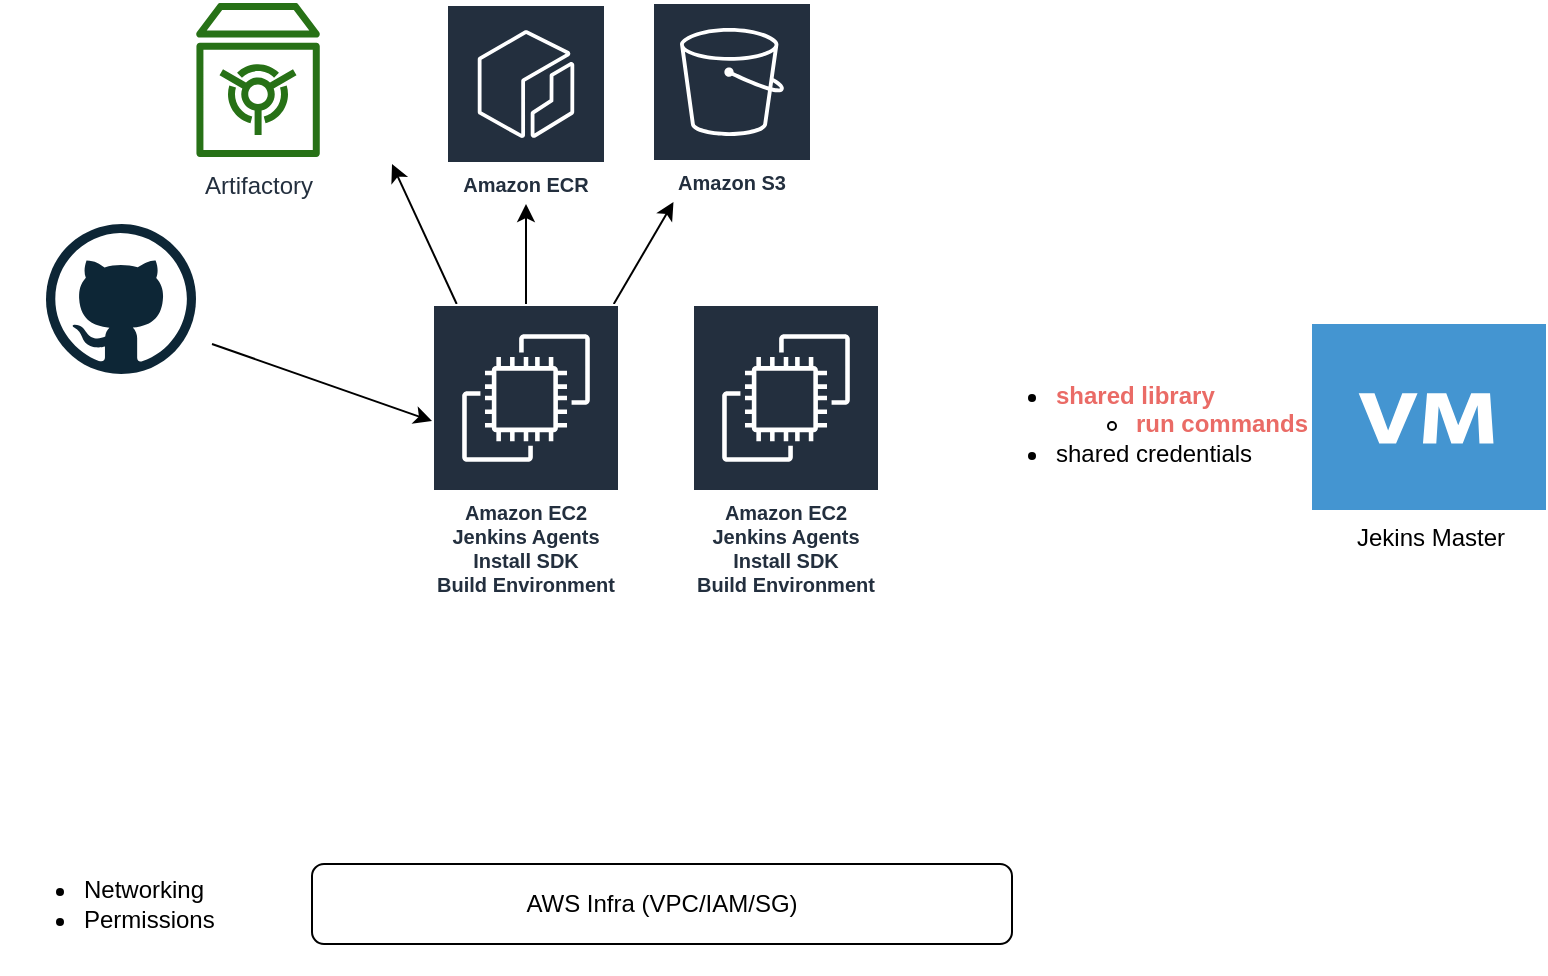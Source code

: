<mxfile version="13.3.0" type="github" pages="3"><diagram id="bZqMkssgzoKAFsCov6mc" name="current jenkins"><mxGraphModel dx="732" dy="1542" grid="1" gridSize="10" guides="1" tooltips="1" connect="1" arrows="1" fold="1" page="1" pageScale="1" pageWidth="850" pageHeight="1100" math="0" shadow="0"><root><mxCell id="NepiQIgojPNr5nZYY-pR-0"/><mxCell id="NepiQIgojPNr5nZYY-pR-1" parent="NepiQIgojPNr5nZYY-pR-0"/><mxCell id="NepiQIgojPNr5nZYY-pR-2" value="AWS Infra (VPC/IAM/SG)" style="rounded=1;whiteSpace=wrap;html=1;fontSize=12;glass=0;strokeWidth=1;shadow=0;" parent="NepiQIgojPNr5nZYY-pR-1" vertex="1"><mxGeometry x="160" y="430" width="350" height="40" as="geometry"/></mxCell><mxCell id="NepiQIgojPNr5nZYY-pR-18" value="&lt;ul&gt;&lt;li&gt;&lt;span&gt;Networking&lt;/span&gt;&lt;/li&gt;&lt;li&gt;&lt;span&gt;Permissions&lt;/span&gt;&lt;/li&gt;&lt;/ul&gt;" style="text;html=1;strokeColor=none;fillColor=none;align=left;verticalAlign=middle;whiteSpace=wrap;rounded=0;" parent="NepiQIgojPNr5nZYY-pR-1" vertex="1"><mxGeometry x="4" y="415" width="120" height="70" as="geometry"/></mxCell><mxCell id="NepiQIgojPNr5nZYY-pR-19" value="Amazon ECR" style="outlineConnect=0;fontColor=#232F3E;gradientColor=none;strokeColor=#ffffff;fillColor=#232F3E;dashed=0;verticalLabelPosition=middle;verticalAlign=bottom;align=center;html=1;whiteSpace=wrap;fontSize=10;fontStyle=1;spacing=3;shape=mxgraph.aws4.productIcon;prIcon=mxgraph.aws4.ecr;" parent="NepiQIgojPNr5nZYY-pR-1" vertex="1"><mxGeometry x="227" width="80" height="100" as="geometry"/></mxCell><mxCell id="NepiQIgojPNr5nZYY-pR-20" value="Amazon S3" style="outlineConnect=0;fontColor=#232F3E;gradientColor=none;strokeColor=#ffffff;fillColor=#232F3E;dashed=0;verticalLabelPosition=middle;verticalAlign=bottom;align=center;html=1;whiteSpace=wrap;fontSize=10;fontStyle=1;spacing=3;shape=mxgraph.aws4.productIcon;prIcon=mxgraph.aws4.s3;" parent="NepiQIgojPNr5nZYY-pR-1" vertex="1"><mxGeometry x="330" y="-1" width="80" height="100" as="geometry"/></mxCell><mxCell id="NepiQIgojPNr5nZYY-pR-21" value="Artifactory" style="outlineConnect=0;fontColor=#232F3E;gradientColor=none;fillColor=#277116;strokeColor=none;dashed=0;verticalLabelPosition=bottom;verticalAlign=top;align=center;html=1;fontSize=12;fontStyle=0;aspect=fixed;pointerEvents=1;shape=mxgraph.aws4.vault;" parent="NepiQIgojPNr5nZYY-pR-1" vertex="1"><mxGeometry x="102" y="-1" width="62" height="78" as="geometry"/></mxCell><mxCell id="NepiQIgojPNr5nZYY-pR-22" value="" style="dashed=0;outlineConnect=0;html=1;align=center;labelPosition=center;verticalLabelPosition=bottom;verticalAlign=top;shape=mxgraph.weblogos.github" parent="NepiQIgojPNr5nZYY-pR-1" vertex="1"><mxGeometry x="27" y="110" width="75" height="75" as="geometry"/></mxCell><mxCell id="NepiQIgojPNr5nZYY-pR-23" value="" style="endArrow=classic;html=1;" parent="NepiQIgojPNr5nZYY-pR-1" target="NepiQIgojPNr5nZYY-pR-27" edge="1"><mxGeometry width="50" height="50" relative="1" as="geometry"><mxPoint x="110" y="170" as="sourcePoint"/><mxPoint x="410" y="220" as="targetPoint"/></mxGeometry></mxCell><mxCell id="NepiQIgojPNr5nZYY-pR-24" value="" style="endArrow=classic;html=1;" parent="NepiQIgojPNr5nZYY-pR-1" source="NepiQIgojPNr5nZYY-pR-27" edge="1"><mxGeometry width="50" height="50" relative="1" as="geometry"><mxPoint x="480" y="230" as="sourcePoint"/><mxPoint x="200" y="80" as="targetPoint"/></mxGeometry></mxCell><mxCell id="NepiQIgojPNr5nZYY-pR-25" value="" style="endArrow=classic;html=1;" parent="NepiQIgojPNr5nZYY-pR-1" source="NepiQIgojPNr5nZYY-pR-27" target="NepiQIgojPNr5nZYY-pR-19" edge="1"><mxGeometry width="50" height="50" relative="1" as="geometry"><mxPoint x="480" y="230" as="sourcePoint"/><mxPoint x="210" y="90" as="targetPoint"/></mxGeometry></mxCell><mxCell id="NepiQIgojPNr5nZYY-pR-26" value="" style="endArrow=classic;html=1;" parent="NepiQIgojPNr5nZYY-pR-1" source="NepiQIgojPNr5nZYY-pR-27" target="NepiQIgojPNr5nZYY-pR-20" edge="1"><mxGeometry width="50" height="50" relative="1" as="geometry"><mxPoint x="480" y="230" as="sourcePoint"/><mxPoint x="220" y="100" as="targetPoint"/></mxGeometry></mxCell><mxCell id="NepiQIgojPNr5nZYY-pR-27" value="Amazon EC2&lt;br&gt;Jenkins Agents&lt;br&gt;Install SDK&lt;br&gt;Build Environment" style="outlineConnect=0;fontColor=#232F3E;gradientColor=none;strokeColor=#ffffff;fillColor=#232F3E;dashed=0;verticalLabelPosition=middle;verticalAlign=bottom;align=center;html=1;whiteSpace=wrap;fontSize=10;fontStyle=1;spacing=3;shape=mxgraph.aws4.productIcon;prIcon=mxgraph.aws4.ec2;" parent="NepiQIgojPNr5nZYY-pR-1" vertex="1"><mxGeometry x="220" y="150" width="94" height="150" as="geometry"/></mxCell><mxCell id="NepiQIgojPNr5nZYY-pR-28" value="Jekins Master" style="shadow=0;dashed=0;html=1;strokeColor=none;fillColor=#4495D1;labelPosition=center;verticalLabelPosition=bottom;verticalAlign=top;align=center;outlineConnect=0;shape=mxgraph.veeam.2d.virtual_machine;" parent="NepiQIgojPNr5nZYY-pR-1" vertex="1"><mxGeometry x="660" y="160" width="117" height="93" as="geometry"/></mxCell><mxCell id="NepiQIgojPNr5nZYY-pR-32" value="&lt;ul&gt;&lt;li&gt;&lt;b&gt;&lt;font color=&quot;#ea6b66&quot;&gt;&lt;span&gt;shared library&lt;/span&gt;&lt;br&gt;&lt;/font&gt;&lt;/b&gt;&lt;/li&gt;&lt;ul&gt;&lt;li&gt;&lt;font color=&quot;#ea6b66&quot;&gt;&lt;b&gt;run commands&lt;/b&gt;&lt;/font&gt;&lt;/li&gt;&lt;/ul&gt;&lt;li&gt;&lt;span&gt;shared credentials&lt;/span&gt;&lt;/li&gt;&lt;/ul&gt;" style="text;html=1;align=left;verticalAlign=middle;resizable=0;points=[];autosize=1;" parent="NepiQIgojPNr5nZYY-pR-1" vertex="1"><mxGeometry x="490" y="175" width="180" height="70" as="geometry"/></mxCell><mxCell id="NepiQIgojPNr5nZYY-pR-33" value="Amazon EC2&lt;br&gt;Jenkins Agents&lt;br&gt;Install SDK&lt;br&gt;Build Environment" style="outlineConnect=0;fontColor=#232F3E;gradientColor=none;strokeColor=#ffffff;fillColor=#232F3E;dashed=0;verticalLabelPosition=middle;verticalAlign=bottom;align=center;html=1;whiteSpace=wrap;fontSize=10;fontStyle=1;spacing=3;shape=mxgraph.aws4.productIcon;prIcon=mxgraph.aws4.ec2;" parent="NepiQIgojPNr5nZYY-pR-1" vertex="1"><mxGeometry x="350" y="150" width="94" height="150" as="geometry"/></mxCell></root></mxGraphModel></diagram><diagram id="C5RBs43oDa-KdzZeNtuy" name="Jenkins"><mxGraphModel dx="732" dy="1611" grid="1" gridSize="10" guides="1" tooltips="1" connect="1" arrows="1" fold="1" page="1" pageScale="1" pageWidth="827" pageHeight="1169" math="0" shadow="0"><root><mxCell id="WIyWlLk6GJQsqaUBKTNV-0"/><mxCell id="WIyWlLk6GJQsqaUBKTNV-1" parent="WIyWlLk6GJQsqaUBKTNV-0"/><mxCell id="WIyWlLk6GJQsqaUBKTNV-11" value="AWS Infra (VPC/IAM/SG)" style="rounded=1;whiteSpace=wrap;html=1;fontSize=12;glass=0;strokeWidth=1;shadow=0;" parent="WIyWlLk6GJQsqaUBKTNV-1" vertex="1"><mxGeometry x="160" y="430" width="350" height="40" as="geometry"/></mxCell><mxCell id="7L3rl63r9LP6kfRCwzT1-2" value="Amazon EKS" style="outlineConnect=0;fontColor=#232F3E;gradientColor=none;strokeColor=#ffffff;fillColor=#232F3E;dashed=0;verticalLabelPosition=middle;verticalAlign=bottom;align=center;html=1;whiteSpace=wrap;fontSize=10;fontStyle=1;spacing=3;shape=mxgraph.aws4.productIcon;prIcon=mxgraph.aws4.eks;" vertex="1" parent="WIyWlLk6GJQsqaUBKTNV-1"><mxGeometry x="215" y="330" width="80" height="100" as="geometry"/></mxCell><mxCell id="7L3rl63r9LP6kfRCwzT1-3" value="Container" style="swimlane;" vertex="1" parent="WIyWlLk6GJQsqaUBKTNV-1"><mxGeometry x="160" y="220" width="190" height="80" as="geometry"/></mxCell><mxCell id="7L3rl63r9LP6kfRCwzT1-4" value="Jenkins Master" style="text;html=1;align=center;verticalAlign=middle;resizable=0;points=[];autosize=1;" vertex="1" parent="7L3rl63r9LP6kfRCwzT1-3"><mxGeometry x="55" y="41" width="100" height="20" as="geometry"/></mxCell><mxCell id="7L3rl63r9LP6kfRCwzT1-5" value="Container" style="swimlane;" vertex="1" parent="WIyWlLk6GJQsqaUBKTNV-1"><mxGeometry x="400" y="100" width="200" height="200" as="geometry"/></mxCell><mxCell id="7L3rl63r9LP6kfRCwzT1-6" value="Jenkins Agents" style="text;html=1;align=center;verticalAlign=middle;resizable=0;points=[];autosize=1;" vertex="1" parent="7L3rl63r9LP6kfRCwzT1-5"><mxGeometry x="50" y="30" width="100" height="20" as="geometry"/></mxCell><mxCell id="7L3rl63r9LP6kfRCwzT1-7" value="Container" style="swimlane;" vertex="1" parent="7L3rl63r9LP6kfRCwzT1-5"><mxGeometry x="20" y="61" width="160" height="120" as="geometry"/></mxCell><mxCell id="7L3rl63r9LP6kfRCwzT1-8" value="Build Environment (JDK)" style="text;html=1;align=center;verticalAlign=middle;resizable=0;points=[];autosize=1;" vertex="1" parent="7L3rl63r9LP6kfRCwzT1-7"><mxGeometry x="10" y="29" width="150" height="20" as="geometry"/></mxCell><mxCell id="7L3rl63r9LP6kfRCwzT1-9" value="Build Commands" style="text;html=1;align=center;verticalAlign=middle;resizable=0;points=[];autosize=1;" vertex="1" parent="7L3rl63r9LP6kfRCwzT1-7"><mxGeometry x="26" y="81" width="110" height="20" as="geometry"/></mxCell><mxCell id="7L3rl63r9LP6kfRCwzT1-10" value="Container" style="swimlane;" vertex="1" parent="WIyWlLk6GJQsqaUBKTNV-1"><mxGeometry x="610" y="100" width="200" height="200" as="geometry"/></mxCell><mxCell id="7L3rl63r9LP6kfRCwzT1-11" value="Jenkins Agents" style="text;html=1;align=center;verticalAlign=middle;resizable=0;points=[];autosize=1;" vertex="1" parent="7L3rl63r9LP6kfRCwzT1-10"><mxGeometry x="50" y="30" width="100" height="20" as="geometry"/></mxCell><mxCell id="7L3rl63r9LP6kfRCwzT1-12" value="Container" style="swimlane;" vertex="1" parent="7L3rl63r9LP6kfRCwzT1-10"><mxGeometry x="20" y="61" width="165" height="120" as="geometry"/></mxCell><mxCell id="7L3rl63r9LP6kfRCwzT1-13" value="Build Environment (Python)" style="text;html=1;align=center;verticalAlign=middle;resizable=0;points=[];autosize=1;" vertex="1" parent="7L3rl63r9LP6kfRCwzT1-12"><mxGeometry x="5" y="29" width="160" height="20" as="geometry"/></mxCell><mxCell id="7L3rl63r9LP6kfRCwzT1-14" value="Build Commands" style="text;html=1;align=center;verticalAlign=middle;resizable=0;points=[];autosize=1;" vertex="1" parent="7L3rl63r9LP6kfRCwzT1-12"><mxGeometry x="26" y="81" width="110" height="20" as="geometry"/></mxCell><mxCell id="7L3rl63r9LP6kfRCwzT1-15" value="&lt;ul&gt;&lt;li&gt;AuthZ&lt;/li&gt;&lt;li&gt;Docker Env&lt;/li&gt;&lt;li&gt;&lt;span&gt;source code&lt;/span&gt;&lt;/li&gt;&lt;li&gt;&lt;span&gt;build scheduling&lt;/span&gt;&lt;br&gt;&lt;/li&gt;&lt;li&gt;&lt;span&gt;build trigger&lt;/span&gt;&lt;/li&gt;&lt;li&gt;&lt;span&gt;shared credentials&lt;/span&gt;&lt;/li&gt;&lt;/ul&gt;" style="text;html=1;align=left;verticalAlign=middle;resizable=0;points=[];autosize=1;" vertex="1" parent="WIyWlLk6GJQsqaUBKTNV-1"><mxGeometry x="10" y="205" width="150" height="110" as="geometry"/></mxCell><mxCell id="7L3rl63r9LP6kfRCwzT1-17" value="&lt;ul&gt;&lt;li&gt;scaling&lt;/li&gt;&lt;li&gt;resource&lt;/li&gt;&lt;li&gt;HA&lt;/li&gt;&lt;li&gt;permissions&lt;/li&gt;&lt;/ul&gt;" style="text;html=1;strokeColor=none;fillColor=none;align=left;verticalAlign=middle;whiteSpace=wrap;rounded=0;" vertex="1" parent="WIyWlLk6GJQsqaUBKTNV-1"><mxGeometry x="4" y="345" width="120" height="70" as="geometry"/></mxCell><mxCell id="7L3rl63r9LP6kfRCwzT1-21" value="&lt;ul&gt;&lt;li&gt;&lt;span&gt;Networking&lt;/span&gt;&lt;/li&gt;&lt;li&gt;&lt;span&gt;Permissions&lt;/span&gt;&lt;/li&gt;&lt;/ul&gt;" style="text;html=1;strokeColor=none;fillColor=none;align=left;verticalAlign=middle;whiteSpace=wrap;rounded=0;" vertex="1" parent="WIyWlLk6GJQsqaUBKTNV-1"><mxGeometry x="4" y="415" width="120" height="70" as="geometry"/></mxCell><mxCell id="7L3rl63r9LP6kfRCwzT1-22" value="Amazon ECR" style="outlineConnect=0;fontColor=#232F3E;gradientColor=none;strokeColor=#ffffff;fillColor=#232F3E;dashed=0;verticalLabelPosition=middle;verticalAlign=bottom;align=center;html=1;whiteSpace=wrap;fontSize=10;fontStyle=1;spacing=3;shape=mxgraph.aws4.productIcon;prIcon=mxgraph.aws4.ecr;" vertex="1" parent="WIyWlLk6GJQsqaUBKTNV-1"><mxGeometry x="230" y="-1" width="80" height="100" as="geometry"/></mxCell><mxCell id="7L3rl63r9LP6kfRCwzT1-23" value="Amazon S3" style="outlineConnect=0;fontColor=#232F3E;gradientColor=none;strokeColor=#ffffff;fillColor=#232F3E;dashed=0;verticalLabelPosition=middle;verticalAlign=bottom;align=center;html=1;whiteSpace=wrap;fontSize=10;fontStyle=1;spacing=3;shape=mxgraph.aws4.productIcon;prIcon=mxgraph.aws4.s3;" vertex="1" parent="WIyWlLk6GJQsqaUBKTNV-1"><mxGeometry x="334" y="-1" width="80" height="100" as="geometry"/></mxCell><mxCell id="7L3rl63r9LP6kfRCwzT1-24" value="Artifactory" style="outlineConnect=0;fontColor=#232F3E;gradientColor=none;fillColor=#277116;strokeColor=none;dashed=0;verticalLabelPosition=bottom;verticalAlign=top;align=center;html=1;fontSize=12;fontStyle=0;aspect=fixed;pointerEvents=1;shape=mxgraph.aws4.vault;" vertex="1" parent="WIyWlLk6GJQsqaUBKTNV-1"><mxGeometry x="124" width="62" height="78" as="geometry"/></mxCell><mxCell id="7L3rl63r9LP6kfRCwzT1-25" value="" style="dashed=0;outlineConnect=0;html=1;align=center;labelPosition=center;verticalLabelPosition=bottom;verticalAlign=top;shape=mxgraph.weblogos.github" vertex="1" parent="WIyWlLk6GJQsqaUBKTNV-1"><mxGeometry x="27" y="110" width="75" height="75" as="geometry"/></mxCell><mxCell id="7L3rl63r9LP6kfRCwzT1-26" value="" style="endArrow=classic;html=1;" edge="1" parent="WIyWlLk6GJQsqaUBKTNV-1"><mxGeometry width="50" height="50" relative="1" as="geometry"><mxPoint x="110" y="170" as="sourcePoint"/><mxPoint x="410" y="220" as="targetPoint"/></mxGeometry></mxCell><mxCell id="7L3rl63r9LP6kfRCwzT1-27" value="" style="endArrow=classic;html=1;" edge="1" parent="WIyWlLk6GJQsqaUBKTNV-1"><mxGeometry width="50" height="50" relative="1" as="geometry"><mxPoint x="480" y="230" as="sourcePoint"/><mxPoint x="200" y="80" as="targetPoint"/></mxGeometry></mxCell><mxCell id="7L3rl63r9LP6kfRCwzT1-28" value="" style="endArrow=classic;html=1;" edge="1" parent="WIyWlLk6GJQsqaUBKTNV-1" target="7L3rl63r9LP6kfRCwzT1-22"><mxGeometry width="50" height="50" relative="1" as="geometry"><mxPoint x="480" y="230" as="sourcePoint"/><mxPoint x="210" y="90" as="targetPoint"/></mxGeometry></mxCell><mxCell id="7L3rl63r9LP6kfRCwzT1-29" value="" style="endArrow=classic;html=1;" edge="1" parent="WIyWlLk6GJQsqaUBKTNV-1" target="7L3rl63r9LP6kfRCwzT1-23"><mxGeometry width="50" height="50" relative="1" as="geometry"><mxPoint x="480" y="230" as="sourcePoint"/><mxPoint x="220" y="100" as="targetPoint"/></mxGeometry></mxCell></root></mxGraphModel></diagram><diagram id="RZHRXkjhTaX_e0c8EJYi" name="Codebuild"><mxGraphModel dx="732" dy="442" grid="1" gridSize="10" guides="1" tooltips="1" connect="1" arrows="1" fold="1" page="1" pageScale="1" pageWidth="850" pageHeight="1100" math="0" shadow="0"><root><mxCell id="Ba1Su-A6dtB4cg2xG0cj-0"/><mxCell id="Ba1Su-A6dtB4cg2xG0cj-1" parent="Ba1Su-A6dtB4cg2xG0cj-0"/><mxCell id="PO74r3kyPt4lwbCq_lyf-0" value="AWS Infra (VPC/IAM/SG)" style="rounded=1;whiteSpace=wrap;html=1;fontSize=12;glass=0;strokeWidth=1;shadow=0;" vertex="1" parent="Ba1Su-A6dtB4cg2xG0cj-1"><mxGeometry x="160" y="430" width="350" height="40" as="geometry"/></mxCell><mxCell id="PO74r3kyPt4lwbCq_lyf-2" value="Terraform Project" style="swimlane;" vertex="1" parent="Ba1Su-A6dtB4cg2xG0cj-1"><mxGeometry x="160" y="220" width="200" height="96" as="geometry"/></mxCell><mxCell id="PO74r3kyPt4lwbCq_lyf-3" value="&lt;div style=&quot;text-align: left&quot;&gt;&lt;ul&gt;&lt;li&gt;&lt;span&gt;Create Codebuild project&lt;/span&gt;&lt;/li&gt;&lt;li&gt;&lt;span&gt;config webhooks&lt;/span&gt;&lt;/li&gt;&lt;li&gt;&lt;span&gt;&lt;div style=&quot;text-align: left&quot;&gt;&lt;span&gt;set variable&lt;/span&gt;&lt;/div&gt;&lt;/span&gt;&lt;/li&gt;&lt;li&gt;&lt;div style=&quot;text-align: left&quot;&gt;permissions&lt;/div&gt;&lt;/li&gt;&lt;/ul&gt;&lt;/div&gt;" style="text;html=1;align=center;verticalAlign=middle;resizable=0;points=[];autosize=1;" vertex="1" parent="PO74r3kyPt4lwbCq_lyf-2"><mxGeometry y="6" width="190" height="90" as="geometry"/></mxCell><mxCell id="PO74r3kyPt4lwbCq_lyf-4" value="Codebuild project" style="swimlane;" vertex="1" parent="Ba1Su-A6dtB4cg2xG0cj-1"><mxGeometry x="400" y="100" width="200" height="200" as="geometry"/></mxCell><mxCell id="PO74r3kyPt4lwbCq_lyf-6" value="Container" style="swimlane;" vertex="1" parent="PO74r3kyPt4lwbCq_lyf-4"><mxGeometry x="20" y="61" width="160" height="120" as="geometry"/></mxCell><mxCell id="PO74r3kyPt4lwbCq_lyf-7" value="Build Environment (SDKs)" style="text;html=1;align=center;verticalAlign=middle;resizable=0;points=[];autosize=1;" vertex="1" parent="PO74r3kyPt4lwbCq_lyf-6"><mxGeometry x="10" y="29" width="150" height="20" as="geometry"/></mxCell><mxCell id="PO74r3kyPt4lwbCq_lyf-8" value="&lt;span style=&quot;text-align: left&quot;&gt;Build commands&lt;/span&gt;&lt;br style=&quot;text-align: left&quot;&gt;&lt;span style=&quot;text-align: left&quot;&gt;publish reports&lt;/span&gt;&lt;br style=&quot;text-align: left&quot;&gt;&lt;span style=&quot;text-align: left&quot;&gt;save artifacts&lt;/span&gt;" style="text;html=1;align=center;verticalAlign=middle;resizable=0;points=[];autosize=1;" vertex="1" parent="PO74r3kyPt4lwbCq_lyf-6"><mxGeometry x="31" y="66" width="100" height="50" as="geometry"/></mxCell><mxCell id="PO74r3kyPt4lwbCq_lyf-9" value="Coderbuild project" style="swimlane;" vertex="1" parent="Ba1Su-A6dtB4cg2xG0cj-1"><mxGeometry x="610" y="100" width="200" height="200" as="geometry"/></mxCell><mxCell id="PO74r3kyPt4lwbCq_lyf-10" value="&lt;ul&gt;&lt;li&gt;Install SDK&lt;/li&gt;&lt;li&gt;Build commands&lt;/li&gt;&lt;li&gt;publish reports&lt;/li&gt;&lt;li&gt;save artifacts&lt;/li&gt;&lt;/ul&gt;" style="text;html=1;align=left;verticalAlign=middle;resizable=0;points=[];autosize=1;" vertex="1" parent="PO74r3kyPt4lwbCq_lyf-9"><mxGeometry x="30" y="46" width="140" height="90" as="geometry"/></mxCell><mxCell id="PO74r3kyPt4lwbCq_lyf-15" value="&lt;ul&gt;&lt;li&gt;AWS Managed service&lt;/li&gt;&lt;/ul&gt;" style="text;html=1;strokeColor=none;fillColor=none;align=left;verticalAlign=middle;whiteSpace=wrap;rounded=0;" vertex="1" parent="Ba1Su-A6dtB4cg2xG0cj-1"><mxGeometry x="4" y="345" width="120" height="70" as="geometry"/></mxCell><mxCell id="PO74r3kyPt4lwbCq_lyf-16" value="&lt;ul&gt;&lt;li&gt;&lt;span&gt;Networking&lt;/span&gt;&lt;/li&gt;&lt;li&gt;&lt;span&gt;Permissions&lt;/span&gt;&lt;/li&gt;&lt;/ul&gt;" style="text;html=1;strokeColor=none;fillColor=none;align=left;verticalAlign=middle;whiteSpace=wrap;rounded=0;" vertex="1" parent="Ba1Su-A6dtB4cg2xG0cj-1"><mxGeometry x="4" y="415" width="120" height="70" as="geometry"/></mxCell><mxCell id="PO74r3kyPt4lwbCq_lyf-17" value="Amazon ECR" style="outlineConnect=0;fontColor=#232F3E;gradientColor=none;strokeColor=#ffffff;fillColor=#232F3E;dashed=0;verticalLabelPosition=middle;verticalAlign=bottom;align=center;html=1;whiteSpace=wrap;fontSize=10;fontStyle=1;spacing=3;shape=mxgraph.aws4.productIcon;prIcon=mxgraph.aws4.ecr;" vertex="1" parent="Ba1Su-A6dtB4cg2xG0cj-1"><mxGeometry x="240" width="80" height="100" as="geometry"/></mxCell><mxCell id="PO74r3kyPt4lwbCq_lyf-18" value="Amazon S3" style="outlineConnect=0;fontColor=#232F3E;gradientColor=none;strokeColor=#ffffff;fillColor=#232F3E;dashed=0;verticalLabelPosition=middle;verticalAlign=bottom;align=center;html=1;whiteSpace=wrap;fontSize=10;fontStyle=1;spacing=3;shape=mxgraph.aws4.productIcon;prIcon=mxgraph.aws4.s3;" vertex="1" parent="Ba1Su-A6dtB4cg2xG0cj-1"><mxGeometry x="345" width="80" height="100" as="geometry"/></mxCell><mxCell id="PO74r3kyPt4lwbCq_lyf-19" value="Artifactory" style="outlineConnect=0;fontColor=#232F3E;gradientColor=none;fillColor=#277116;strokeColor=none;dashed=0;verticalLabelPosition=bottom;verticalAlign=top;align=center;html=1;fontSize=12;fontStyle=0;aspect=fixed;pointerEvents=1;shape=mxgraph.aws4.vault;" vertex="1" parent="Ba1Su-A6dtB4cg2xG0cj-1"><mxGeometry x="124" width="62" height="78" as="geometry"/></mxCell><mxCell id="PO74r3kyPt4lwbCq_lyf-20" value="" style="dashed=0;outlineConnect=0;html=1;align=center;labelPosition=center;verticalLabelPosition=bottom;verticalAlign=top;shape=mxgraph.weblogos.github" vertex="1" parent="Ba1Su-A6dtB4cg2xG0cj-1"><mxGeometry x="27" y="110" width="75" height="75" as="geometry"/></mxCell><mxCell id="PO74r3kyPt4lwbCq_lyf-21" value="" style="endArrow=classic;html=1;" edge="1" parent="Ba1Su-A6dtB4cg2xG0cj-1"><mxGeometry width="50" height="50" relative="1" as="geometry"><mxPoint x="110" y="170" as="sourcePoint"/><mxPoint x="410" y="220" as="targetPoint"/></mxGeometry></mxCell><mxCell id="PO74r3kyPt4lwbCq_lyf-22" value="" style="endArrow=classic;html=1;" edge="1" parent="Ba1Su-A6dtB4cg2xG0cj-1"><mxGeometry width="50" height="50" relative="1" as="geometry"><mxPoint x="480" y="230" as="sourcePoint"/><mxPoint x="200" y="80" as="targetPoint"/></mxGeometry></mxCell><mxCell id="PO74r3kyPt4lwbCq_lyf-23" value="" style="endArrow=classic;html=1;" edge="1" parent="Ba1Su-A6dtB4cg2xG0cj-1" target="PO74r3kyPt4lwbCq_lyf-17"><mxGeometry width="50" height="50" relative="1" as="geometry"><mxPoint x="480" y="230" as="sourcePoint"/><mxPoint x="210" y="90" as="targetPoint"/></mxGeometry></mxCell><mxCell id="PO74r3kyPt4lwbCq_lyf-24" value="" style="endArrow=classic;html=1;" edge="1" parent="Ba1Su-A6dtB4cg2xG0cj-1" target="PO74r3kyPt4lwbCq_lyf-18"><mxGeometry width="50" height="50" relative="1" as="geometry"><mxPoint x="480" y="230" as="sourcePoint"/><mxPoint x="220" y="100" as="targetPoint"/></mxGeometry></mxCell><mxCell id="PO74r3kyPt4lwbCq_lyf-25" value="AWS CodeBuild" style="outlineConnect=0;fontColor=#232F3E;gradientColor=none;strokeColor=#ffffff;fillColor=#232F3E;dashed=0;verticalLabelPosition=middle;verticalAlign=bottom;align=center;html=1;whiteSpace=wrap;fontSize=10;fontStyle=1;spacing=3;shape=mxgraph.aws4.productIcon;prIcon=mxgraph.aws4.codebuild;" vertex="1" parent="Ba1Su-A6dtB4cg2xG0cj-1"><mxGeometry x="186" y="320" width="80" height="110" as="geometry"/></mxCell><mxCell id="PO74r3kyPt4lwbCq_lyf-26" value="AWS CodePipeline" style="outlineConnect=0;fontColor=#232F3E;gradientColor=none;strokeColor=#ffffff;fillColor=#232F3E;dashed=0;verticalLabelPosition=middle;verticalAlign=bottom;align=center;html=1;whiteSpace=wrap;fontSize=10;fontStyle=1;spacing=3;shape=mxgraph.aws4.productIcon;prIcon=mxgraph.aws4.codepipeline;" vertex="1" parent="Ba1Su-A6dtB4cg2xG0cj-1"><mxGeometry x="670" y="325" width="80" height="110" as="geometry"/></mxCell></root></mxGraphModel></diagram></mxfile>